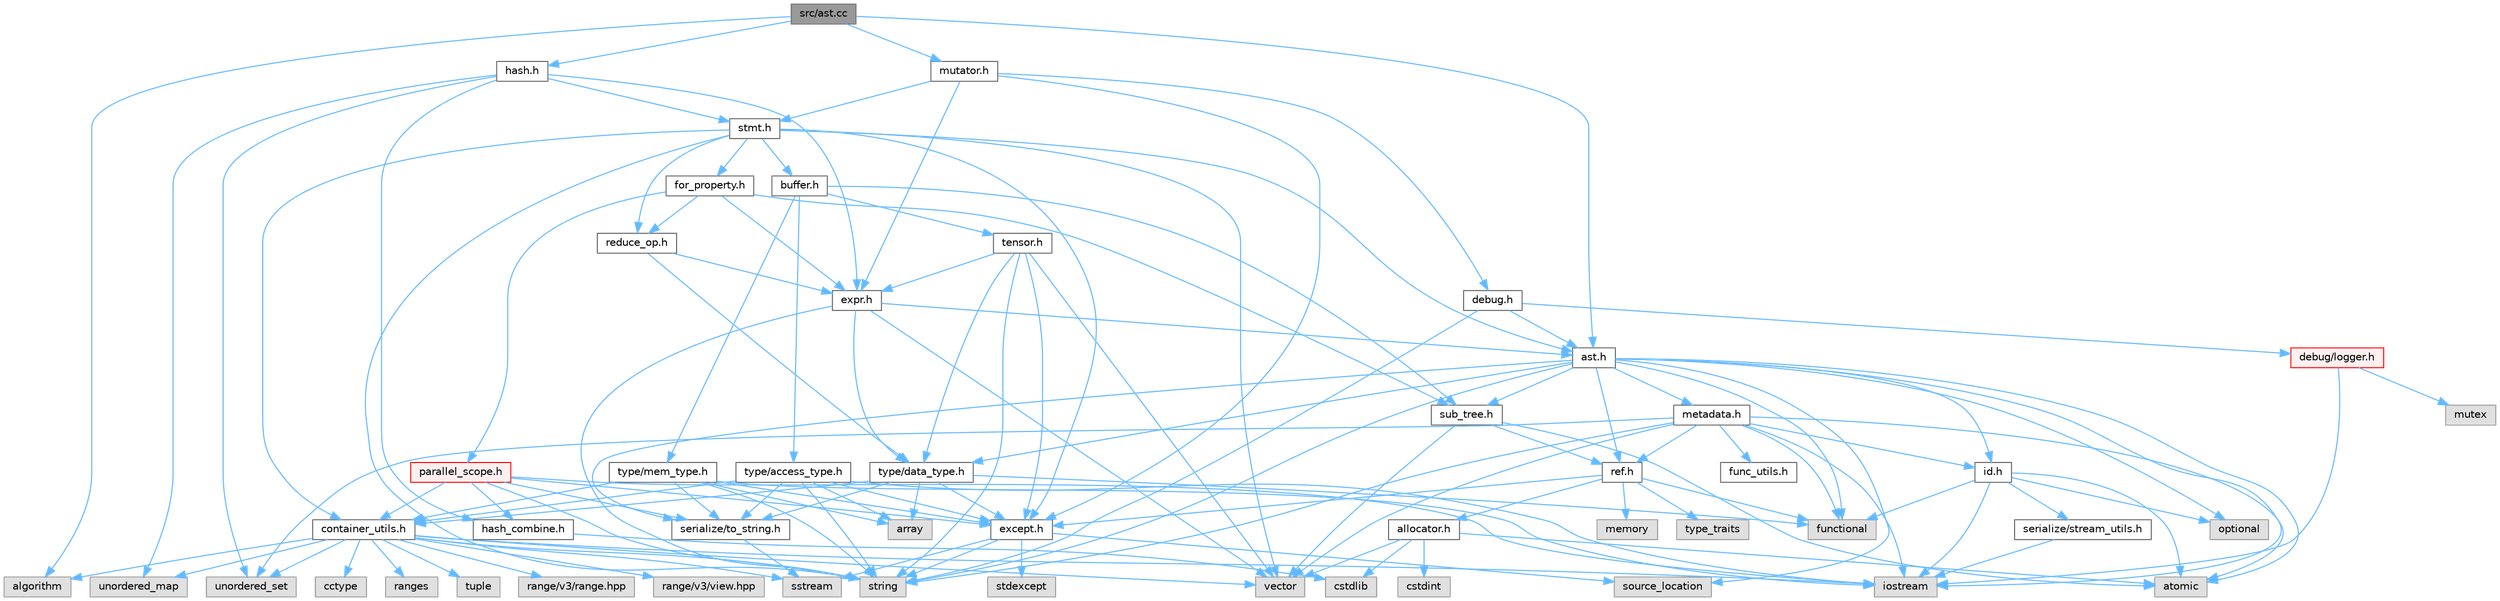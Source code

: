 digraph "src/ast.cc"
{
 // LATEX_PDF_SIZE
  bgcolor="transparent";
  edge [fontname=Helvetica,fontsize=10,labelfontname=Helvetica,labelfontsize=10];
  node [fontname=Helvetica,fontsize=10,shape=box,height=0.2,width=0.4];
  Node1 [label="src/ast.cc",height=0.2,width=0.4,color="gray40", fillcolor="grey60", style="filled", fontcolor="black",tooltip=" "];
  Node1 -> Node2 [color="steelblue1",style="solid"];
  Node2 [label="algorithm",height=0.2,width=0.4,color="grey60", fillcolor="#E0E0E0", style="filled",tooltip=" "];
  Node1 -> Node3 [color="steelblue1",style="solid"];
  Node3 [label="ast.h",height=0.2,width=0.4,color="grey40", fillcolor="white", style="filled",URL="$ast_8h.html",tooltip=" "];
  Node3 -> Node4 [color="steelblue1",style="solid"];
  Node4 [label="atomic",height=0.2,width=0.4,color="grey60", fillcolor="#E0E0E0", style="filled",tooltip=" "];
  Node3 -> Node5 [color="steelblue1",style="solid"];
  Node5 [label="functional",height=0.2,width=0.4,color="grey60", fillcolor="#E0E0E0", style="filled",tooltip=" "];
  Node3 -> Node6 [color="steelblue1",style="solid"];
  Node6 [label="iostream",height=0.2,width=0.4,color="grey60", fillcolor="#E0E0E0", style="filled",tooltip=" "];
  Node3 -> Node7 [color="steelblue1",style="solid"];
  Node7 [label="optional",height=0.2,width=0.4,color="grey60", fillcolor="#E0E0E0", style="filled",tooltip=" "];
  Node3 -> Node8 [color="steelblue1",style="solid"];
  Node8 [label="source_location",height=0.2,width=0.4,color="grey60", fillcolor="#E0E0E0", style="filled",tooltip=" "];
  Node3 -> Node9 [color="steelblue1",style="solid"];
  Node9 [label="string",height=0.2,width=0.4,color="grey60", fillcolor="#E0E0E0", style="filled",tooltip=" "];
  Node3 -> Node10 [color="steelblue1",style="solid"];
  Node10 [label="id.h",height=0.2,width=0.4,color="grey40", fillcolor="white", style="filled",URL="$id_8h.html",tooltip=" "];
  Node10 -> Node4 [color="steelblue1",style="solid"];
  Node10 -> Node5 [color="steelblue1",style="solid"];
  Node10 -> Node6 [color="steelblue1",style="solid"];
  Node10 -> Node7 [color="steelblue1",style="solid"];
  Node10 -> Node11 [color="steelblue1",style="solid"];
  Node11 [label="serialize/stream_utils.h",height=0.2,width=0.4,color="grey40", fillcolor="white", style="filled",URL="$stream__utils_8h.html",tooltip=" "];
  Node11 -> Node6 [color="steelblue1",style="solid"];
  Node3 -> Node12 [color="steelblue1",style="solid"];
  Node12 [label="metadata.h",height=0.2,width=0.4,color="grey40", fillcolor="white", style="filled",URL="$metadata_8h.html",tooltip=" "];
  Node12 -> Node4 [color="steelblue1",style="solid"];
  Node12 -> Node5 [color="steelblue1",style="solid"];
  Node12 -> Node6 [color="steelblue1",style="solid"];
  Node12 -> Node9 [color="steelblue1",style="solid"];
  Node12 -> Node13 [color="steelblue1",style="solid"];
  Node13 [label="unordered_set",height=0.2,width=0.4,color="grey60", fillcolor="#E0E0E0", style="filled",tooltip=" "];
  Node12 -> Node14 [color="steelblue1",style="solid"];
  Node14 [label="vector",height=0.2,width=0.4,color="grey60", fillcolor="#E0E0E0", style="filled",tooltip=" "];
  Node12 -> Node15 [color="steelblue1",style="solid"];
  Node15 [label="func_utils.h",height=0.2,width=0.4,color="grey40", fillcolor="white", style="filled",URL="$func__utils_8h.html",tooltip=" "];
  Node12 -> Node10 [color="steelblue1",style="solid"];
  Node12 -> Node16 [color="steelblue1",style="solid"];
  Node16 [label="ref.h",height=0.2,width=0.4,color="grey40", fillcolor="white", style="filled",URL="$ref_8h.html",tooltip=" "];
  Node16 -> Node5 [color="steelblue1",style="solid"];
  Node16 -> Node17 [color="steelblue1",style="solid"];
  Node17 [label="memory",height=0.2,width=0.4,color="grey60", fillcolor="#E0E0E0", style="filled",tooltip=" "];
  Node16 -> Node18 [color="steelblue1",style="solid"];
  Node18 [label="type_traits",height=0.2,width=0.4,color="grey60", fillcolor="#E0E0E0", style="filled",tooltip=" "];
  Node16 -> Node19 [color="steelblue1",style="solid"];
  Node19 [label="allocator.h",height=0.2,width=0.4,color="grey40", fillcolor="white", style="filled",URL="$allocator_8h.html",tooltip=" "];
  Node19 -> Node4 [color="steelblue1",style="solid"];
  Node19 -> Node20 [color="steelblue1",style="solid"];
  Node20 [label="cstdint",height=0.2,width=0.4,color="grey60", fillcolor="#E0E0E0", style="filled",tooltip=" "];
  Node19 -> Node21 [color="steelblue1",style="solid"];
  Node21 [label="cstdlib",height=0.2,width=0.4,color="grey60", fillcolor="#E0E0E0", style="filled",tooltip=" "];
  Node19 -> Node14 [color="steelblue1",style="solid"];
  Node16 -> Node22 [color="steelblue1",style="solid"];
  Node22 [label="except.h",height=0.2,width=0.4,color="grey40", fillcolor="white", style="filled",URL="$except_8h.html",tooltip=" "];
  Node22 -> Node8 [color="steelblue1",style="solid"];
  Node22 -> Node23 [color="steelblue1",style="solid"];
  Node23 [label="sstream",height=0.2,width=0.4,color="grey60", fillcolor="#E0E0E0", style="filled",tooltip=" "];
  Node22 -> Node24 [color="steelblue1",style="solid"];
  Node24 [label="stdexcept",height=0.2,width=0.4,color="grey60", fillcolor="#E0E0E0", style="filled",tooltip=" "];
  Node22 -> Node9 [color="steelblue1",style="solid"];
  Node3 -> Node16 [color="steelblue1",style="solid"];
  Node3 -> Node25 [color="steelblue1",style="solid"];
  Node25 [label="serialize/to_string.h",height=0.2,width=0.4,color="grey40", fillcolor="white", style="filled",URL="$to__string_8h.html",tooltip=" "];
  Node25 -> Node23 [color="steelblue1",style="solid"];
  Node3 -> Node26 [color="steelblue1",style="solid"];
  Node26 [label="sub_tree.h",height=0.2,width=0.4,color="grey40", fillcolor="white", style="filled",URL="$sub__tree_8h.html",tooltip=" "];
  Node26 -> Node4 [color="steelblue1",style="solid"];
  Node26 -> Node14 [color="steelblue1",style="solid"];
  Node26 -> Node16 [color="steelblue1",style="solid"];
  Node3 -> Node27 [color="steelblue1",style="solid"];
  Node27 [label="type/data_type.h",height=0.2,width=0.4,color="grey40", fillcolor="white", style="filled",URL="$data__type_8h.html",tooltip=" "];
  Node27 -> Node28 [color="steelblue1",style="solid"];
  Node28 [label="array",height=0.2,width=0.4,color="grey60", fillcolor="#E0E0E0", style="filled",tooltip=" "];
  Node27 -> Node5 [color="steelblue1",style="solid"];
  Node27 -> Node29 [color="steelblue1",style="solid"];
  Node29 [label="container_utils.h",height=0.2,width=0.4,color="grey40", fillcolor="white", style="filled",URL="$container__utils_8h.html",tooltip=" "];
  Node29 -> Node2 [color="steelblue1",style="solid"];
  Node29 -> Node30 [color="steelblue1",style="solid"];
  Node30 [label="cctype",height=0.2,width=0.4,color="grey60", fillcolor="#E0E0E0", style="filled",tooltip=" "];
  Node29 -> Node6 [color="steelblue1",style="solid"];
  Node29 -> Node31 [color="steelblue1",style="solid"];
  Node31 [label="ranges",height=0.2,width=0.4,color="grey60", fillcolor="#E0E0E0", style="filled",tooltip=" "];
  Node29 -> Node23 [color="steelblue1",style="solid"];
  Node29 -> Node9 [color="steelblue1",style="solid"];
  Node29 -> Node32 [color="steelblue1",style="solid"];
  Node32 [label="tuple",height=0.2,width=0.4,color="grey60", fillcolor="#E0E0E0", style="filled",tooltip=" "];
  Node29 -> Node33 [color="steelblue1",style="solid"];
  Node33 [label="unordered_map",height=0.2,width=0.4,color="grey60", fillcolor="#E0E0E0", style="filled",tooltip=" "];
  Node29 -> Node13 [color="steelblue1",style="solid"];
  Node29 -> Node14 [color="steelblue1",style="solid"];
  Node29 -> Node34 [color="steelblue1",style="solid"];
  Node34 [label="range/v3/range.hpp",height=0.2,width=0.4,color="grey60", fillcolor="#E0E0E0", style="filled",tooltip=" "];
  Node29 -> Node35 [color="steelblue1",style="solid"];
  Node35 [label="range/v3/view.hpp",height=0.2,width=0.4,color="grey60", fillcolor="#E0E0E0", style="filled",tooltip=" "];
  Node27 -> Node22 [color="steelblue1",style="solid"];
  Node27 -> Node25 [color="steelblue1",style="solid"];
  Node1 -> Node36 [color="steelblue1",style="solid"];
  Node36 [label="hash.h",height=0.2,width=0.4,color="grey40", fillcolor="white", style="filled",URL="$hash_8h.html",tooltip=" "];
  Node36 -> Node33 [color="steelblue1",style="solid"];
  Node36 -> Node13 [color="steelblue1",style="solid"];
  Node36 -> Node37 [color="steelblue1",style="solid"];
  Node37 [label="expr.h",height=0.2,width=0.4,color="grey40", fillcolor="white", style="filled",URL="$expr_8h.html",tooltip=" "];
  Node37 -> Node9 [color="steelblue1",style="solid"];
  Node37 -> Node14 [color="steelblue1",style="solid"];
  Node37 -> Node3 [color="steelblue1",style="solid"];
  Node37 -> Node27 [color="steelblue1",style="solid"];
  Node36 -> Node38 [color="steelblue1",style="solid"];
  Node38 [label="hash_combine.h",height=0.2,width=0.4,color="grey40", fillcolor="white", style="filled",URL="$hash__combine_8h.html",tooltip=" "];
  Node38 -> Node21 [color="steelblue1",style="solid"];
  Node36 -> Node39 [color="steelblue1",style="solid"];
  Node39 [label="stmt.h",height=0.2,width=0.4,color="grey40", fillcolor="white", style="filled",URL="$stmt_8h.html",tooltip=" "];
  Node39 -> Node9 [color="steelblue1",style="solid"];
  Node39 -> Node14 [color="steelblue1",style="solid"];
  Node39 -> Node3 [color="steelblue1",style="solid"];
  Node39 -> Node40 [color="steelblue1",style="solid"];
  Node40 [label="buffer.h",height=0.2,width=0.4,color="grey40", fillcolor="white", style="filled",URL="$buffer_8h.html",tooltip=" "];
  Node40 -> Node26 [color="steelblue1",style="solid"];
  Node40 -> Node41 [color="steelblue1",style="solid"];
  Node41 [label="tensor.h",height=0.2,width=0.4,color="grey40", fillcolor="white", style="filled",URL="$tensor_8h.html",tooltip=" "];
  Node41 -> Node9 [color="steelblue1",style="solid"];
  Node41 -> Node14 [color="steelblue1",style="solid"];
  Node41 -> Node22 [color="steelblue1",style="solid"];
  Node41 -> Node37 [color="steelblue1",style="solid"];
  Node41 -> Node27 [color="steelblue1",style="solid"];
  Node40 -> Node42 [color="steelblue1",style="solid"];
  Node42 [label="type/access_type.h",height=0.2,width=0.4,color="grey40", fillcolor="white", style="filled",URL="$access__type_8h.html",tooltip=" "];
  Node42 -> Node28 [color="steelblue1",style="solid"];
  Node42 -> Node6 [color="steelblue1",style="solid"];
  Node42 -> Node9 [color="steelblue1",style="solid"];
  Node42 -> Node29 [color="steelblue1",style="solid"];
  Node42 -> Node22 [color="steelblue1",style="solid"];
  Node42 -> Node25 [color="steelblue1",style="solid"];
  Node40 -> Node43 [color="steelblue1",style="solid"];
  Node43 [label="type/mem_type.h",height=0.2,width=0.4,color="grey40", fillcolor="white", style="filled",URL="$mem__type_8h.html",tooltip=" "];
  Node43 -> Node28 [color="steelblue1",style="solid"];
  Node43 -> Node6 [color="steelblue1",style="solid"];
  Node43 -> Node9 [color="steelblue1",style="solid"];
  Node43 -> Node29 [color="steelblue1",style="solid"];
  Node43 -> Node22 [color="steelblue1",style="solid"];
  Node43 -> Node25 [color="steelblue1",style="solid"];
  Node39 -> Node29 [color="steelblue1",style="solid"];
  Node39 -> Node22 [color="steelblue1",style="solid"];
  Node39 -> Node44 [color="steelblue1",style="solid"];
  Node44 [label="for_property.h",height=0.2,width=0.4,color="grey40", fillcolor="white", style="filled",URL="$for__property_8h.html",tooltip=" "];
  Node44 -> Node37 [color="steelblue1",style="solid"];
  Node44 -> Node45 [color="steelblue1",style="solid"];
  Node45 [label="parallel_scope.h",height=0.2,width=0.4,color="red", fillcolor="#FFF0F0", style="filled",URL="$parallel__scope_8h.html",tooltip=" "];
  Node45 -> Node6 [color="steelblue1",style="solid"];
  Node45 -> Node9 [color="steelblue1",style="solid"];
  Node45 -> Node29 [color="steelblue1",style="solid"];
  Node45 -> Node22 [color="steelblue1",style="solid"];
  Node45 -> Node38 [color="steelblue1",style="solid"];
  Node45 -> Node25 [color="steelblue1",style="solid"];
  Node44 -> Node47 [color="steelblue1",style="solid"];
  Node47 [label="reduce_op.h",height=0.2,width=0.4,color="grey40", fillcolor="white", style="filled",URL="$reduce__op_8h.html",tooltip=" "];
  Node47 -> Node37 [color="steelblue1",style="solid"];
  Node47 -> Node27 [color="steelblue1",style="solid"];
  Node44 -> Node26 [color="steelblue1",style="solid"];
  Node39 -> Node47 [color="steelblue1",style="solid"];
  Node1 -> Node48 [color="steelblue1",style="solid"];
  Node48 [label="mutator.h",height=0.2,width=0.4,color="grey40", fillcolor="white", style="filled",URL="$mutator_8h.html",tooltip=" "];
  Node48 -> Node49 [color="steelblue1",style="solid"];
  Node49 [label="debug.h",height=0.2,width=0.4,color="grey40", fillcolor="white", style="filled",URL="$debug_8h.html",tooltip=" "];
  Node49 -> Node9 [color="steelblue1",style="solid"];
  Node49 -> Node3 [color="steelblue1",style="solid"];
  Node49 -> Node50 [color="steelblue1",style="solid"];
  Node50 [label="debug/logger.h",height=0.2,width=0.4,color="red", fillcolor="#FFF0F0", style="filled",URL="$logger_8h.html",tooltip=" "];
  Node50 -> Node6 [color="steelblue1",style="solid"];
  Node50 -> Node51 [color="steelblue1",style="solid"];
  Node51 [label="mutex",height=0.2,width=0.4,color="grey60", fillcolor="#E0E0E0", style="filled",tooltip=" "];
  Node48 -> Node22 [color="steelblue1",style="solid"];
  Node48 -> Node37 [color="steelblue1",style="solid"];
  Node48 -> Node39 [color="steelblue1",style="solid"];
}
